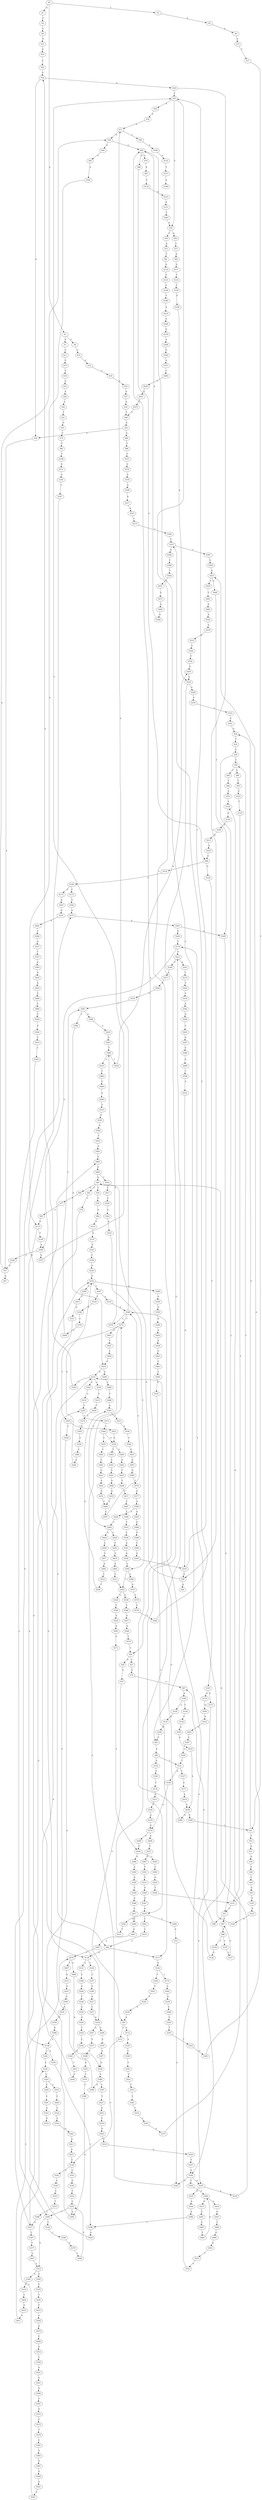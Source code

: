 strict digraph  {
	S0 -> S1 [ label = A ];
	S0 -> S2 [ label = T ];
	S0 -> S3 [ label = G ];
	S1 -> S4 [ label = T ];
	S2 -> S5 [ label = A ];
	S3 -> S6 [ label = T ];
	S3 -> S7 [ label = G ];
	S4 -> S8 [ label = C ];
	S5 -> S9 [ label = A ];
	S6 -> S10 [ label = C ];
	S7 -> S11 [ label = C ];
	S8 -> S12 [ label = G ];
	S9 -> S13 [ label = A ];
	S10 -> S14 [ label = A ];
	S11 -> S15 [ label = C ];
	S12 -> S16 [ label = G ];
	S13 -> S17 [ label = C ];
	S14 -> S18 [ label = C ];
	S15 -> S19 [ label = G ];
	S16 -> S20 [ label = T ];
	S17 -> S21 [ label = C ];
	S18 -> S22 [ label = C ];
	S19 -> S23 [ label = C ];
	S20 -> S24 [ label = A ];
	S21 -> S25 [ label = T ];
	S21 -> S26 [ label = G ];
	S22 -> S27 [ label = G ];
	S23 -> S28 [ label = A ];
	S24 -> S29 [ label = G ];
	S24 -> S30 [ label = A ];
	S25 -> S31 [ label = G ];
	S26 -> S32 [ label = T ];
	S27 -> S33 [ label = G ];
	S28 -> S34 [ label = C ];
	S29 -> S35 [ label = T ];
	S29 -> S36 [ label = A ];
	S30 -> S37 [ label = A ];
	S31 -> S38 [ label = A ];
	S32 -> S39 [ label = T ];
	S33 -> S40 [ label = T ];
	S34 -> S41 [ label = T ];
	S35 -> S42 [ label = A ];
	S35 -> S43 [ label = C ];
	S35 -> S44 [ label = T ];
	S36 -> S45 [ label = G ];
	S36 -> S46 [ label = A ];
	S37 -> S47 [ label = A ];
	S37 -> S48 [ label = G ];
	S38 -> S49 [ label = A ];
	S39 -> S50 [ label = T ];
	S39 -> S51 [ label = C ];
	S40 -> S52 [ label = A ];
	S41 -> S53 [ label = G ];
	S42 -> S54 [ label = A ];
	S43 -> S55 [ label = T ];
	S43 -> S56 [ label = A ];
	S44 -> S57 [ label = C ];
	S44 -> S58 [ label = A ];
	S45 -> S59 [ label = T ];
	S45 -> S60 [ label = G ];
	S45 -> S61 [ label = C ];
	S48 -> S62 [ label = A ];
	S48 -> S63 [ label = G ];
	S49 -> S64 [ label = C ];
	S50 -> S65 [ label = T ];
	S50 -> S66 [ label = C ];
	S51 -> S67 [ label = G ];
	S51 -> S68 [ label = A ];
	S52 -> S30 [ label = A ];
	S52 -> S69 [ label = C ];
	S53 -> S70 [ label = C ];
	S54 -> S71 [ label = A ];
	S55 -> S72 [ label = G ];
	S56 -> S73 [ label = T ];
	S57 -> S74 [ label = A ];
	S58 -> S75 [ label = G ];
	S59 -> S76 [ label = C ];
	S60 -> S77 [ label = A ];
	S61 -> S78 [ label = C ];
	S62 -> S79 [ label = A ];
	S62 -> S80 [ label = G ];
	S62 -> S81 [ label = C ];
	S63 -> S82 [ label = A ];
	S64 -> S83 [ label = G ];
	S65 -> S84 [ label = C ];
	S66 -> S85 [ label = C ];
	S67 -> S86 [ label = T ];
	S68 -> S87 [ label = A ];
	S69 -> S88 [ label = T ];
	S70 -> S89 [ label = T ];
	S71 -> S48 [ label = G ];
	S71 -> S90 [ label = C ];
	S72 -> S91 [ label = T ];
	S73 -> S92 [ label = A ];
	S74 -> S87 [ label = A ];
	S75 -> S93 [ label = A ];
	S76 -> S94 [ label = A ];
	S77 -> S95 [ label = G ];
	S78 -> S96 [ label = G ];
	S79 -> S97 [ label = G ];
	S80 -> S98 [ label = A ];
	S81 -> S99 [ label = A ];
	S82 -> S100 [ label = G ];
	S83 -> S101 [ label = A ];
	S84 -> S102 [ label = G ];
	S85 -> S103 [ label = G ];
	S86 -> S104 [ label = C ];
	S86 -> S105 [ label = T ];
	S87 -> S106 [ label = A ];
	S88 -> S107 [ label = C ];
	S89 -> S108 [ label = T ];
	S90 -> S109 [ label = G ];
	S91 -> S110 [ label = G ];
	S92 -> S111 [ label = G ];
	S93 -> S112 [ label = A ];
	S93 -> S113 [ label = C ];
	S94 -> S114 [ label = G ];
	S95 -> S115 [ label = G ];
	S96 -> S116 [ label = G ];
	S96 -> S117 [ label = C ];
	S97 -> S118 [ label = T ];
	S98 -> S119 [ label = C ];
	S98 -> S120 [ label = G ];
	S99 -> S121 [ label = T ];
	S99 -> S122 [ label = A ];
	S100 -> S115 [ label = G ];
	S101 -> S123 [ label = G ];
	S102 -> S124 [ label = A ];
	S103 -> S125 [ label = T ];
	S104 -> S126 [ label = G ];
	S105 -> S127 [ label = C ];
	S106 -> S128 [ label = A ];
	S106 -> S129 [ label = T ];
	S107 -> S130 [ label = C ];
	S108 -> S131 [ label = G ];
	S109 -> S132 [ label = G ];
	S110 -> S133 [ label = A ];
	S111 -> S134 [ label = T ];
	S112 -> S135 [ label = A ];
	S113 -> S136 [ label = C ];
	S114 -> S137 [ label = A ];
	S115 -> S138 [ label = A ];
	S115 -> S139 [ label = T ];
	S116 -> S140 [ label = T ];
	S116 -> S141 [ label = A ];
	S117 -> S142 [ label = G ];
	S118 -> S143 [ label = A ];
	S119 -> S144 [ label = T ];
	S120 -> S145 [ label = T ];
	S121 -> S146 [ label = A ];
	S121 -> S147 [ label = T ];
	S122 -> S148 [ label = A ];
	S123 -> S149 [ label = G ];
	S124 -> S150 [ label = A ];
	S125 -> S151 [ label = T ];
	S126 -> S152 [ label = G ];
	S127 -> S67 [ label = G ];
	S128 -> S153 [ label = G ];
	S129 -> S154 [ label = T ];
	S130 -> S155 [ label = A ];
	S131 -> S156 [ label = A ];
	S132 -> S157 [ label = T ];
	S133 -> S158 [ label = C ];
	S134 -> S159 [ label = T ];
	S135 -> S160 [ label = C ];
	S136 -> S161 [ label = C ];
	S136 -> S162 [ label = A ];
	S137 -> S163 [ label = A ];
	S138 -> S164 [ label = C ];
	S138 -> S165 [ label = A ];
	S139 -> S166 [ label = A ];
	S140 -> S167 [ label = T ];
	S141 -> S168 [ label = C ];
	S142 -> S169 [ label = T ];
	S142 -> S170 [ label = C ];
	S143 -> S171 [ label = G ];
	S144 -> S172 [ label = C ];
	S144 -> S173 [ label = A ];
	S145 -> S174 [ label = G ];
	S145 -> S175 [ label = A ];
	S146 -> S176 [ label = G ];
	S147 -> S177 [ label = A ];
	S148 -> S178 [ label = C ];
	S149 -> S179 [ label = T ];
	S150 -> S180 [ label = G ];
	S151 -> S51 [ label = C ];
	S151 -> S50 [ label = T ];
	S152 -> S181 [ label = A ];
	S152 -> S182 [ label = T ];
	S152 -> S183 [ label = C ];
	S153 -> S184 [ label = A ];
	S154 -> S185 [ label = A ];
	S155 -> S186 [ label = A ];
	S156 -> S187 [ label = C ];
	S157 -> S188 [ label = A ];
	S158 -> S189 [ label = T ];
	S159 -> S190 [ label = G ];
	S160 -> S191 [ label = T ];
	S161 -> S192 [ label = G ];
	S162 -> S193 [ label = A ];
	S163 -> S194 [ label = C ];
	S164 -> S195 [ label = C ];
	S165 -> S196 [ label = C ];
	S166 -> S197 [ label = G ];
	S166 -> S198 [ label = A ];
	S167 -> S199 [ label = G ];
	S168 -> S200 [ label = G ];
	S169 -> S201 [ label = T ];
	S170 -> S202 [ label = C ];
	S171 -> S203 [ label = T ];
	S172 -> S204 [ label = G ];
	S173 -> S205 [ label = A ];
	S174 -> S206 [ label = A ];
	S175 -> S207 [ label = G ];
	S176 -> S208 [ label = G ];
	S176 -> S209 [ label = A ];
	S177 -> S210 [ label = A ];
	S178 -> S211 [ label = A ];
	S179 -> S166 [ label = A ];
	S179 -> S212 [ label = T ];
	S180 -> S213 [ label = A ];
	S181 -> S214 [ label = A ];
	S182 -> S24 [ label = A ];
	S183 -> S215 [ label = T ];
	S184 -> S81 [ label = C ];
	S185 -> S216 [ label = A ];
	S186 -> S217 [ label = G ];
	S187 -> S218 [ label = G ];
	S189 -> S219 [ label = A ];
	S190 -> S220 [ label = A ];
	S191 -> S221 [ label = C ];
	S192 -> S222 [ label = T ];
	S193 -> S223 [ label = C ];
	S194 -> S224 [ label = A ];
	S195 -> S225 [ label = C ];
	S196 -> S226 [ label = A ];
	S197 -> S35 [ label = T ];
	S198 -> S37 [ label = A ];
	S199 -> S227 [ label = A ];
	S200 -> S228 [ label = T ];
	S201 -> S229 [ label = A ];
	S202 -> S230 [ label = G ];
	S203 -> S43 [ label = C ];
	S204 -> S231 [ label = A ];
	S205 -> S232 [ label = G ];
	S206 -> S233 [ label = G ];
	S207 -> S234 [ label = A ];
	S207 -> S235 [ label = G ];
	S208 -> S236 [ label = T ];
	S209 -> S237 [ label = T ];
	S210 -> S238 [ label = A ];
	S211 -> S239 [ label = T ];
	S212 -> S240 [ label = T ];
	S212 -> S241 [ label = G ];
	S213 -> S242 [ label = G ];
	S214 -> S243 [ label = C ];
	S215 -> S244 [ label = C ];
	S216 -> S238 [ label = A ];
	S217 -> S245 [ label = A ];
	S218 -> S246 [ label = A ];
	S218 -> S247 [ label = G ];
	S219 -> S248 [ label = G ];
	S220 -> S249 [ label = A ];
	S220 -> S250 [ label = G ];
	S221 -> S251 [ label = T ];
	S222 -> S252 [ label = C ];
	S223 -> S253 [ label = T ];
	S224 -> S254 [ label = G ];
	S225 -> S255 [ label = A ];
	S225 -> S256 [ label = C ];
	S226 -> S254 [ label = G ];
	S227 -> S257 [ label = C ];
	S228 -> S258 [ label = G ];
	S229 -> S259 [ label = G ];
	S230 -> S260 [ label = C ];
	S231 -> S261 [ label = G ];
	S232 -> S262 [ label = A ];
	S233 -> S263 [ label = A ];
	S234 -> S45 [ label = G ];
	S235 -> S264 [ label = A ];
	S236 -> S265 [ label = C ];
	S236 -> S266 [ label = G ];
	S237 -> S267 [ label = G ];
	S238 -> S268 [ label = G ];
	S238 -> S269 [ label = C ];
	S239 -> S270 [ label = A ];
	S240 -> S271 [ label = A ];
	S241 -> S272 [ label = T ];
	S242 -> S98 [ label = A ];
	S243 -> S273 [ label = T ];
	S244 -> S274 [ label = G ];
	S245 -> S275 [ label = C ];
	S246 -> S276 [ label = C ];
	S247 -> S277 [ label = C ];
	S248 -> S278 [ label = G ];
	S249 -> S279 [ label = A ];
	S250 -> S280 [ label = T ];
	S250 -> S281 [ label = C ];
	S250 -> S282 [ label = G ];
	S251 -> S283 [ label = T ];
	S252 -> S284 [ label = G ];
	S252 -> S285 [ label = C ];
	S253 -> S286 [ label = C ];
	S254 -> S287 [ label = T ];
	S254 -> S288 [ label = G ];
	S254 -> S289 [ label = C ];
	S255 -> S290 [ label = C ];
	S256 -> S291 [ label = C ];
	S257 -> S218 [ label = G ];
	S258 -> S292 [ label = G ];
	S259 -> S93 [ label = A ];
	S260 -> S293 [ label = T ];
	S261 -> S294 [ label = G ];
	S261 -> S295 [ label = T ];
	S262 -> S296 [ label = T ];
	S263 -> S297 [ label = C ];
	S264 -> S298 [ label = A ];
	S265 -> S299 [ label = C ];
	S266 -> S300 [ label = A ];
	S267 -> S301 [ label = T ];
	S268 -> S62 [ label = A ];
	S269 -> S21 [ label = C ];
	S270 -> S176 [ label = G ];
	S271 -> S302 [ label = C ];
	S272 -> S303 [ label = T ];
	S273 -> S304 [ label = T ];
	S274 -> S305 [ label = A ];
	S275 -> S306 [ label = T ];
	S276 -> S307 [ label = G ];
	S277 -> S308 [ label = C ];
	S278 -> S309 [ label = A ];
	S279 -> S310 [ label = C ];
	S280 -> S311 [ label = A ];
	S281 -> S312 [ label = C ];
	S282 -> S313 [ label = T ];
	S283 -> S314 [ label = T ];
	S284 -> S152 [ label = G ];
	S285 -> S315 [ label = A ];
	S285 -> S316 [ label = C ];
	S286 -> S317 [ label = G ];
	S287 -> S318 [ label = T ];
	S287 -> S319 [ label = A ];
	S288 -> S320 [ label = G ];
	S289 -> S321 [ label = C ];
	S290 -> S322 [ label = T ];
	S291 -> S323 [ label = A ];
	S292 -> S324 [ label = T ];
	S293 -> S325 [ label = T ];
	S294 -> S179 [ label = T ];
	S295 -> S326 [ label = A ];
	S296 -> S327 [ label = A ];
	S297 -> S328 [ label = A ];
	S298 -> S196 [ label = C ];
	S299 -> S329 [ label = G ];
	S300 -> S330 [ label = G ];
	S301 -> S331 [ label = T ];
	S302 -> S332 [ label = G ];
	S303 -> S333 [ label = T ];
	S304 -> S334 [ label = G ];
	S304 -> S335 [ label = C ];
	S305 -> S336 [ label = A ];
	S306 -> S337 [ label = T ];
	S307 -> S338 [ label = G ];
	S308 -> S339 [ label = G ];
	S309 -> S340 [ label = G ];
	S310 -> S341 [ label = C ];
	S311 -> S342 [ label = A ];
	S312 -> S96 [ label = G ];
	S313 -> S212 [ label = T ];
	S314 -> S343 [ label = C ];
	S315 -> S344 [ label = A ];
	S315 -> S345 [ label = C ];
	S316 -> S346 [ label = C ];
	S317 -> S231 [ label = A ];
	S317 -> S347 [ label = T ];
	S318 -> S348 [ label = A ];
	S319 -> S349 [ label = A ];
	S320 -> S350 [ label = G ];
	S321 -> S351 [ label = G ];
	S322 -> S352 [ label = A ];
	S323 -> S353 [ label = G ];
	S324 -> S354 [ label = C ];
	S325 -> S355 [ label = C ];
	S326 -> S356 [ label = T ];
	S326 -> S342 [ label = A ];
	S326 -> S207 [ label = G ];
	S327 -> S357 [ label = T ];
	S328 -> S121 [ label = T ];
	S329 -> S358 [ label = T ];
	S330 -> S359 [ label = C ];
	S331 -> S360 [ label = G ];
	S332 -> S361 [ label = T ];
	S333 -> S362 [ label = A ];
	S334 -> S363 [ label = T ];
	S334 -> S364 [ label = G ];
	S335 -> S365 [ label = T ];
	S336 -> S366 [ label = C ];
	S337 -> S367 [ label = C ];
	S337 -> S368 [ label = A ];
	S338 -> S369 [ label = A ];
	S339 -> S370 [ label = T ];
	S340 -> S371 [ label = A ];
	S341 -> S26 [ label = G ];
	S342 -> S372 [ label = C ];
	S343 -> S373 [ label = G ];
	S344 -> S374 [ label = C ];
	S345 -> S375 [ label = C ];
	S346 -> S376 [ label = G ];
	S347 -> S377 [ label = C ];
	S348 -> S378 [ label = C ];
	S349 -> S379 [ label = G ];
	S349 -> S71 [ label = A ];
	S349 -> S372 [ label = C ];
	S350 -> S380 [ label = G ];
	S351 -> S116 [ label = G ];
	S352 -> S381 [ label = G ];
	S354 -> S382 [ label = G ];
	S355 -> S383 [ label = G ];
	S356 -> S384 [ label = A ];
	S357 -> S385 [ label = G ];
	S358 -> S151 [ label = T ];
	S359 -> S386 [ label = A ];
	S360 -> S387 [ label = A ];
	S361 -> S388 [ label = A ];
	S361 -> S389 [ label = C ];
	S362 -> S390 [ label = G ];
	S363 -> S391 [ label = C ];
	S364 -> S392 [ label = G ];
	S365 -> S393 [ label = C ];
	S366 -> S394 [ label = A ];
	S367 -> S395 [ label = G ];
	S368 -> S396 [ label = C ];
	S369 -> S397 [ label = T ];
	S369 -> S398 [ label = A ];
	S370 -> S399 [ label = C ];
	S371 -> S400 [ label = C ];
	S372 -> S401 [ label = G ];
	S372 -> S402 [ label = C ];
	S372 -> S403 [ label = T ];
	S373 -> S124 [ label = A ];
	S374 -> S404 [ label = C ];
	S375 -> S405 [ label = T ];
	S376 -> S406 [ label = T ];
	S377 -> S407 [ label = C ];
	S378 -> S408 [ label = G ];
	S379 -> S409 [ label = T ];
	S380 -> S410 [ label = A ];
	S381 -> S411 [ label = A ];
	S382 -> S412 [ label = T ];
	S383 -> S413 [ label = A ];
	S384 -> S414 [ label = A ];
	S384 -> S415 [ label = G ];
	S385 -> S416 [ label = G ];
	S386 -> S417 [ label = C ];
	S387 -> S250 [ label = G ];
	S388 -> S418 [ label = A ];
	S389 -> S419 [ label = G ];
	S390 -> S420 [ label = C ];
	S391 -> S421 [ label = C ];
	S392 -> S422 [ label = T ];
	S393 -> S423 [ label = C ];
	S394 -> S254 [ label = G ];
	S395 -> S413 [ label = A ];
	S396 -> S424 [ label = T ];
	S397 -> S425 [ label = T ];
	S398 -> S243 [ label = C ];
	S399 -> S284 [ label = G ];
	S400 -> S426 [ label = C ];
	S401 -> S427 [ label = T ];
	S402 -> S428 [ label = T ];
	S402 -> S429 [ label = A ];
	S403 -> S430 [ label = C ];
	S403 -> S431 [ label = T ];
	S404 -> S432 [ label = G ];
	S405 -> S433 [ label = T ];
	S406 -> S252 [ label = C ];
	S407 -> S315 [ label = A ];
	S408 -> S361 [ label = T ];
	S409 -> S434 [ label = T ];
	S409 -> S435 [ label = G ];
	S410 -> S436 [ label = A ];
	S411 -> S437 [ label = C ];
	S412 -> S438 [ label = A ];
	S413 -> S439 [ label = T ];
	S413 -> S440 [ label = G ];
	S414 -> S441 [ label = G ];
	S415 -> S442 [ label = T ];
	S416 -> S443 [ label = G ];
	S417 -> S444 [ label = C ];
	S418 -> S445 [ label = G ];
	S419 -> S446 [ label = A ];
	S419 -> S152 [ label = G ];
	S420 -> S447 [ label = G ];
	S421 -> S448 [ label = A ];
	S422 -> S449 [ label = C ];
	S423 -> S450 [ label = A ];
	S424 -> S451 [ label = A ];
	S425 -> S452 [ label = A ];
	S426 -> S453 [ label = G ];
	S427 -> S454 [ label = C ];
	S428 -> S455 [ label = C ];
	S429 -> S456 [ label = C ];
	S430 -> S317 [ label = G ];
	S431 -> S334 [ label = G ];
	S432 -> S457 [ label = A ];
	S433 -> S458 [ label = C ];
	S434 -> S459 [ label = G ];
	S435 -> S460 [ label = T ];
	S436 -> S461 [ label = G ];
	S437 -> S136 [ label = C ];
	S438 -> S462 [ label = G ];
	S439 -> S463 [ label = C ];
	S440 -> S295 [ label = T ];
	S441 -> S464 [ label = C ];
	S442 -> S465 [ label = A ];
	S443 -> S466 [ label = A ];
	S444 -> S467 [ label = G ];
	S445 -> S409 [ label = T ];
	S446 -> S468 [ label = C ];
	S447 -> S469 [ label = G ];
	S448 -> S470 [ label = G ];
	S449 -> S471 [ label = T ];
	S450 -> S472 [ label = G ];
	S451 -> S473 [ label = A ];
	S452 -> S474 [ label = C ];
	S453 -> S475 [ label = G ];
	S454 -> S419 [ label = G ];
	S455 -> S476 [ label = A ];
	S456 -> S477 [ label = G ];
	S457 -> S478 [ label = C ];
	S458 -> S479 [ label = A ];
	S459 -> S220 [ label = A ];
	S460 -> S480 [ label = T ];
	S461 -> S481 [ label = C ];
	S462 -> S482 [ label = A ];
	S463 -> S483 [ label = A ];
	S464 -> S484 [ label = A ];
	S465 -> S485 [ label = T ];
	S466 -> S486 [ label = C ];
	S467 -> S487 [ label = A ];
	S468 -> S488 [ label = T ];
	S469 -> S489 [ label = G ];
	S470 -> S490 [ label = T ];
	S471 -> S491 [ label = C ];
	S472 -> S490 [ label = T ];
	S473 -> S492 [ label = A ];
	S474 -> S493 [ label = G ];
	S475 -> S40 [ label = T ];
	S476 -> S494 [ label = G ];
	S477 -> S495 [ label = A ];
	S478 -> S496 [ label = G ];
	S478 -> S497 [ label = T ];
	S479 -> S498 [ label = T ];
	S480 -> S499 [ label = A ];
	S481 -> S500 [ label = C ];
	S482 -> S501 [ label = T ];
	S482 -> S45 [ label = G ];
	S483 -> S502 [ label = A ];
	S484 -> S503 [ label = G ];
	S485 -> S384 [ label = A ];
	S486 -> S504 [ label = C ];
	S487 -> S478 [ label = C ];
	S488 -> S505 [ label = A ];
	S489 -> S506 [ label = T ];
	S490 -> S507 [ label = A ];
	S491 -> S508 [ label = T ];
	S492 -> S509 [ label = G ];
	S493 -> S510 [ label = A ];
	S494 -> S511 [ label = C ];
	S495 -> S512 [ label = C ];
	S496 -> S338 [ label = G ];
	S497 -> S513 [ label = G ];
	S498 -> S514 [ label = G ];
	S499 -> S515 [ label = T ];
	S500 -> S516 [ label = G ];
	S501 -> S517 [ label = T ];
	S502 -> S518 [ label = A ];
	S503 -> S519 [ label = T ];
	S504 -> S520 [ label = G ];
	S505 -> S521 [ label = C ];
	S506 -> S522 [ label = A ];
	S507 -> S349 [ label = A ];
	S508 -> S523 [ label = T ];
	S509 -> S62 [ label = A ];
	S510 -> S524 [ label = G ];
	S511 -> S525 [ label = T ];
	S512 -> S526 [ label = T ];
	S513 -> S527 [ label = G ];
	S514 -> S528 [ label = C ];
	S515 -> S529 [ label = C ];
	S516 -> S117 [ label = C ];
	S517 -> S530 [ label = C ];
	S518 -> S531 [ label = G ];
	S519 -> S532 [ label = A ];
	S520 -> S533 [ label = T ];
	S521 -> S534 [ label = A ];
	S522 -> S535 [ label = G ];
	S523 -> S536 [ label = C ];
	S524 -> S537 [ label = T ];
	S525 -> S538 [ label = G ];
	S525 -> S539 [ label = A ];
	S526 -> S505 [ label = A ];
	S527 -> S540 [ label = G ];
	S528 -> S541 [ label = G ];
	S529 -> S542 [ label = G ];
	S530 -> S543 [ label = A ];
	S531 -> S544 [ label = T ];
	S532 -> S349 [ label = A ];
	S533 -> S545 [ label = C ];
	S534 -> S546 [ label = T ];
	S535 -> S35 [ label = T ];
	S535 -> S36 [ label = A ];
	S536 -> S547 [ label = A ];
	S537 -> S326 [ label = A ];
	S538 -> S548 [ label = T ];
	S539 -> S549 [ label = T ];
	S540 -> S550 [ label = A ];
	S541 -> S551 [ label = G ];
	S542 -> S552 [ label = T ];
	S543 -> S553 [ label = G ];
	S544 -> S554 [ label = T ];
	S545 -> S285 [ label = C ];
	S546 -> S555 [ label = G ];
	S547 -> S556 [ label = G ];
	S548 -> S557 [ label = A ];
	S549 -> S558 [ label = A ];
	S550 -> S559 [ label = G ];
	S551 -> S560 [ label = G ];
	S552 -> S561 [ label = A ];
	S553 -> S562 [ label = C ];
	S554 -> S459 [ label = G ];
	S555 -> S563 [ label = G ];
	S556 -> S562 [ label = C ];
	S557 -> S564 [ label = G ];
	S558 -> S565 [ label = G ];
	S559 -> S566 [ label = G ];
	S560 -> S567 [ label = C ];
	S561 -> S462 [ label = G ];
	S562 -> S568 [ label = A ];
	S562 -> S525 [ label = T ];
	S563 -> S569 [ label = G ];
	S564 -> S570 [ label = T ];
	S565 -> S571 [ label = G ];
	S566 -> S138 [ label = A ];
	S567 -> S572 [ label = G ];
	S568 -> S573 [ label = G ];
	S569 -> S574 [ label = T ];
	S570 -> S44 [ label = T ];
	S571 -> S236 [ label = T ];
	S572 -> S575 [ label = C ];
	S573 -> S576 [ label = A ];
	S574 -> S577 [ label = A ];
	S575 -> S578 [ label = T ];
	S576 -> S579 [ label = C ];
	S577 -> S580 [ label = A ];
	S578 -> S581 [ label = C ];
	S579 -> S582 [ label = T ];
	S580 -> S583 [ label = G ];
	S580 -> S584 [ label = C ];
	S581 -> S585 [ label = A ];
	S582 -> S337 [ label = T ];
	S583 -> S586 [ label = G ];
	S584 -> S402 [ label = C ];
	S585 -> S587 [ label = G ];
	S586 -> S588 [ label = G ];
	S587 -> S589 [ label = G ];
	S588 -> S590 [ label = T ];
	S589 -> S591 [ label = A ];
	S590 -> S592 [ label = A ];
	S591 -> S593 [ label = C ];
	S592 -> S535 [ label = G ];
	S593 -> S195 [ label = C ];
}
